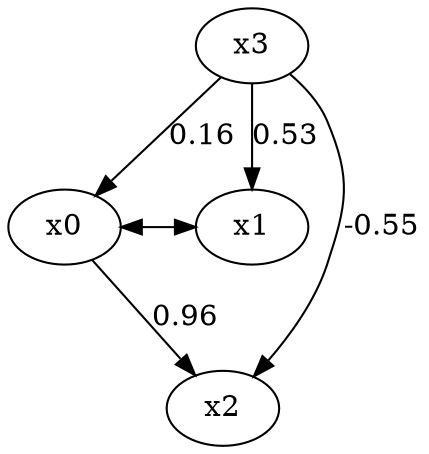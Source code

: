 digraph {
	x0
	x1
	x2
	x3
	x3 -> x0 [label=0.16]
	x3 -> x1 [label=0.53]
	x0 -> x2 [label=0.96]
	x3 -> x2 [label=-0.55]
	{
		rank=same
		x0
		x1
	}
	x0 -> x1 [dir=both]
}
